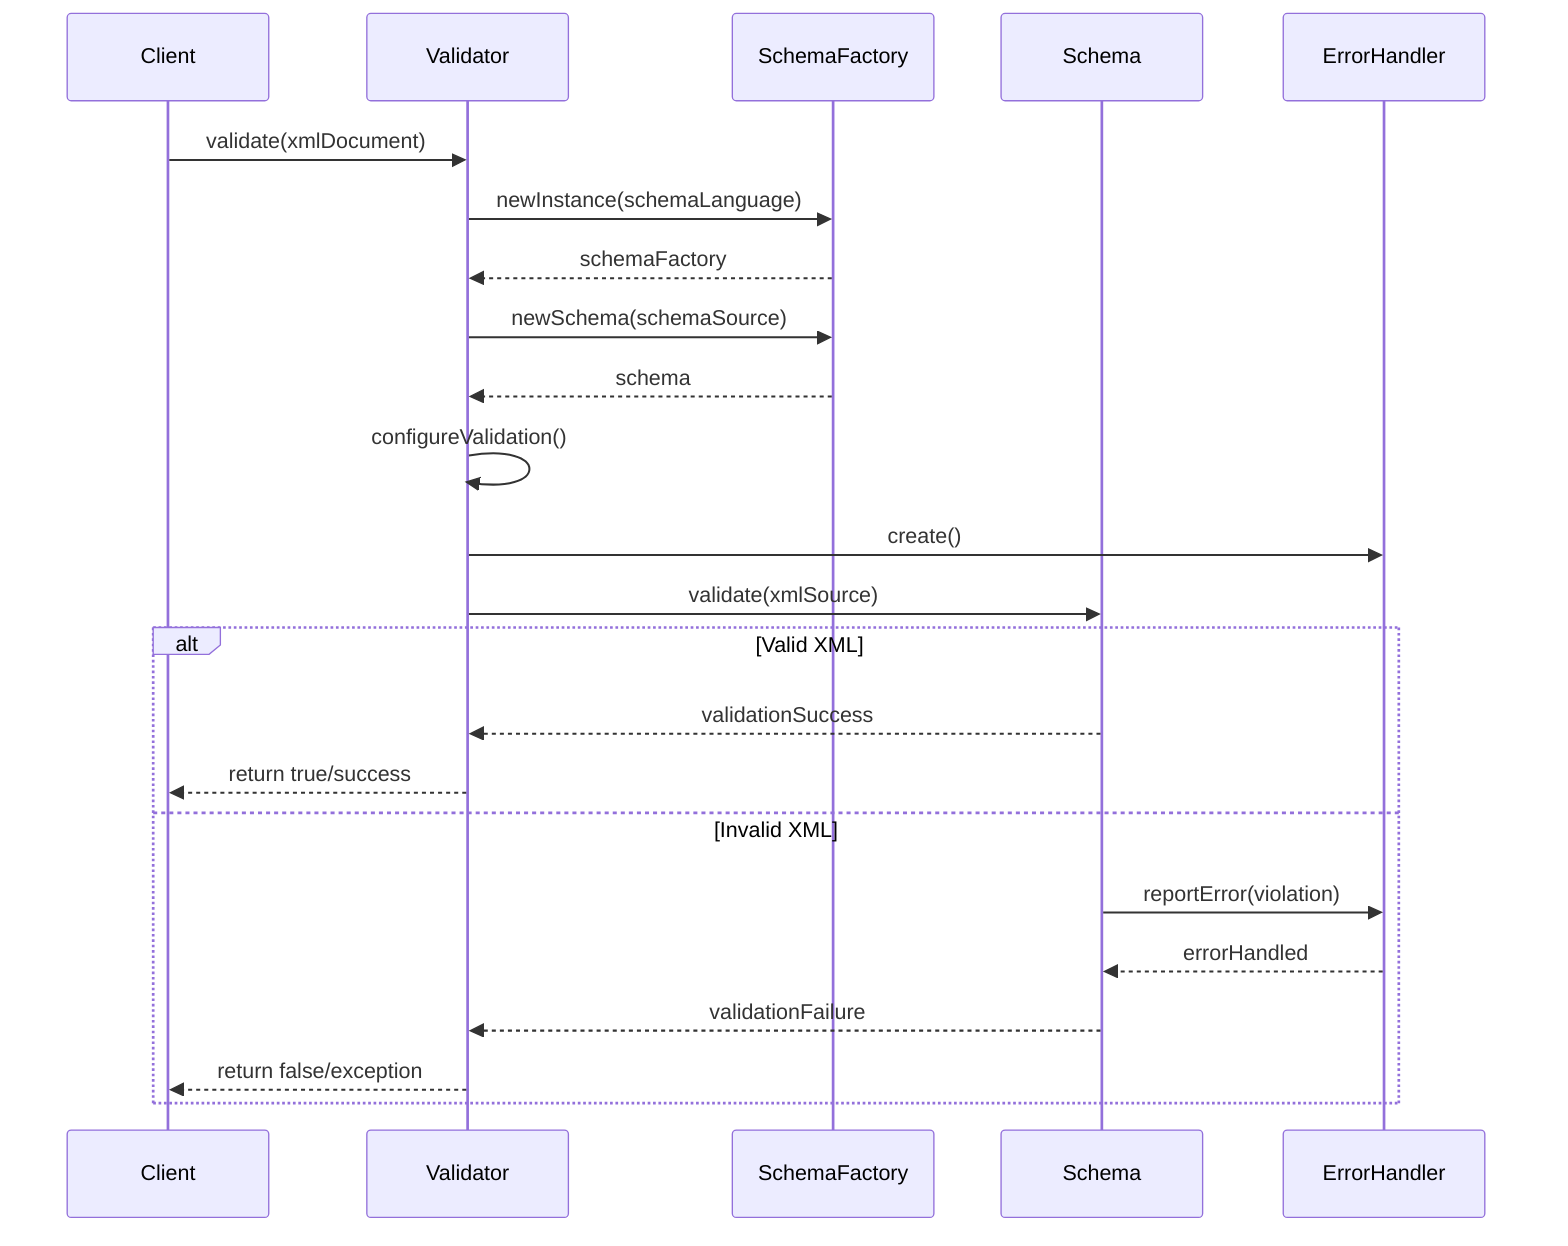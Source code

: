 sequenceDiagram
    participant Client
    participant Validator
    participant SchemaFactory
    participant Schema
    participant ErrorHandler
    
    Client->>Validator: validate(xmlDocument)
    Validator->>SchemaFactory: newInstance(schemaLanguage)
    SchemaFactory-->>Validator: schemaFactory
    Validator->>SchemaFactory: newSchema(schemaSource)
    SchemaFactory-->>Validator: schema
    Validator->>Validator: configureValidation()
    Validator->>ErrorHandler: create()
    Validator->>Schema: validate(xmlSource)
    
    alt Valid XML
        Schema-->>Validator: validationSuccess
        Validator-->>Client: return true/success
    else Invalid XML
        Schema->>ErrorHandler: reportError(violation)
        ErrorHandler-->>Schema: errorHandled
        Schema-->>Validator: validationFailure
        Validator-->>Client: return false/exception
    end